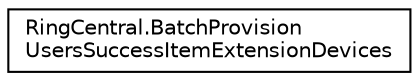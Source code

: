 digraph "Graphical Class Hierarchy"
{
 // LATEX_PDF_SIZE
  edge [fontname="Helvetica",fontsize="10",labelfontname="Helvetica",labelfontsize="10"];
  node [fontname="Helvetica",fontsize="10",shape=record];
  rankdir="LR";
  Node0 [label="RingCentral.BatchProvision\lUsersSuccessItemExtensionDevices",height=0.2,width=0.4,color="black", fillcolor="white", style="filled",URL="$classRingCentral_1_1BatchProvisionUsersSuccessItemExtensionDevices.html",tooltip=" "];
}
